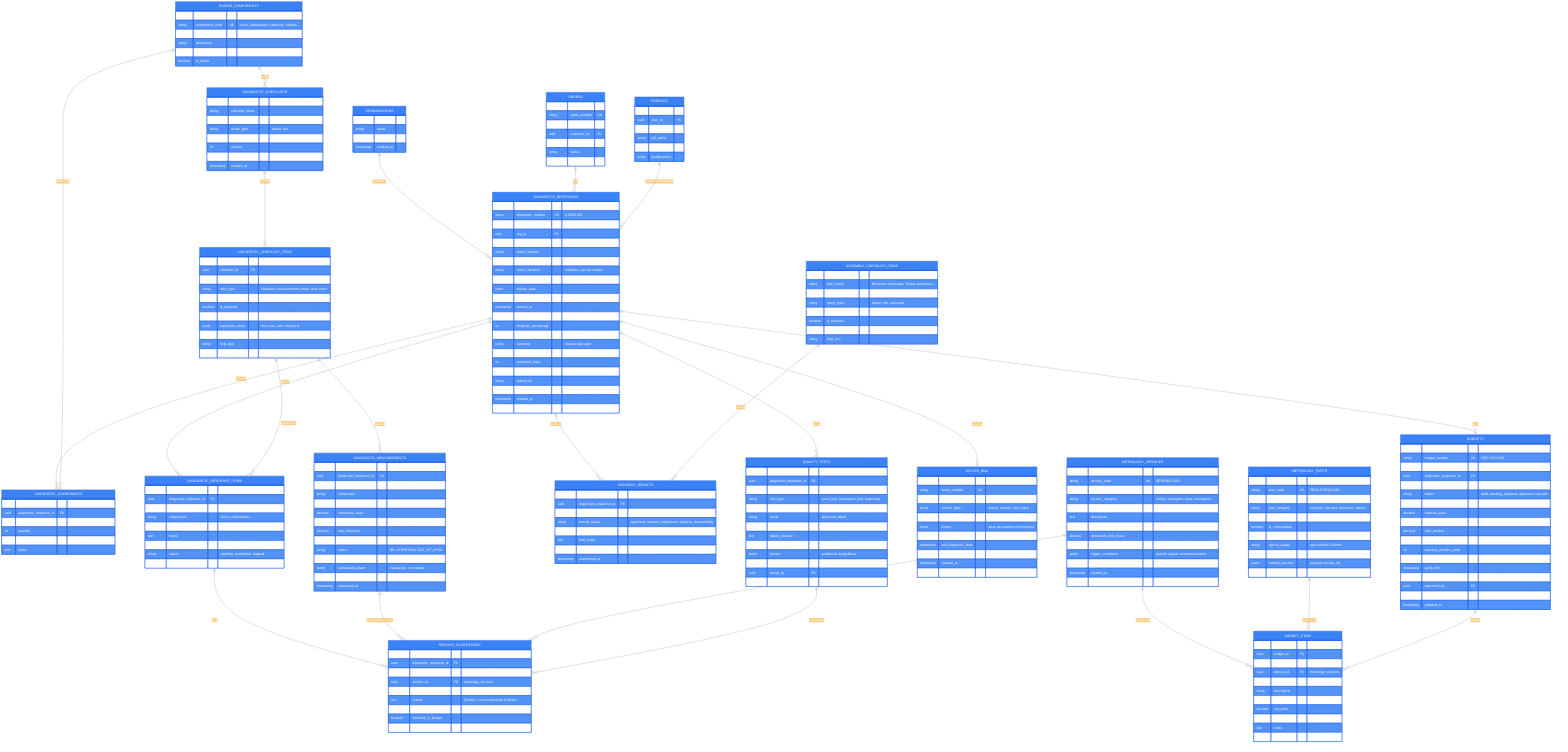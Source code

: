 %%{init: {'theme':'base', 'themeVariables': { 'primaryColor':'#3b82f6','primaryTextColor':'#fff','primaryBorderColor':'#2563eb','lineColor':'#64748b','secondaryColor':'#10b981','tertiaryColor':'#f59e0b'}}}%%

erDiagram
    %% MÓDULO DE DIAGNÓSTICO E METROLOGIA
    
    ORGANIZATIONS ||--o{ DIAGNOSTIC_RESPONSES : "pertence a"
    ORDERS ||--o{ DIAGNOSTIC_RESPONSES : "tem"
    PROFILES ||--o{ DIAGNOSTIC_RESPONSES : "realiza (metrologista)"
    
    DIAGNOSTIC_RESPONSES ||--o{ DIAGNOSTIC_COMPONENTS : "contém"
    DIAGNOSTIC_RESPONSES ||--o{ DIAGNOSTIC_RESPONSE_ITEMS : "possui"
    DIAGNOSTIC_RESPONSES ||--o{ QUALITY_TESTS : "inclui"
    DIAGNOSTIC_RESPONSES ||--o{ ASSEMBLY_RESULTS : "pode ter"
    DIAGNOSTIC_RESPONSES ||--o| BUDGETS : "gera"
    DIAGNOSTIC_RESPONSES ||--o| MOTOR_DNA : "atualiza"
    
    ENGINE_COMPONENTS ||--o{ DIAGNOSTIC_COMPONENTS : "referencia"
    ENGINE_COMPONENTS ||--o{ DIAGNOSTIC_CHECKLISTS : "define"
    
    DIAGNOSTIC_CHECKLISTS ||--o{ DIAGNOSTIC_CHECKLIST_ITEMS : "contém"
    DIAGNOSTIC_CHECKLIST_ITEMS ||--o{ DIAGNOSTIC_RESPONSE_ITEMS : "responde a"
    DIAGNOSTIC_CHECKLIST_ITEMS ||--o{ DIAGNOSTIC_MEASUREMENTS : "registra"
    
    DIAGNOSTIC_RESPONSE_ITEMS ||--o{ SERVICE_SUGGESTIONS : "gera"
    DIAGNOSTIC_MEASUREMENTS ||--o{ SERVICE_SUGGESTIONS : "sugere baseado em"
    
    METROLOGY_SERVICES ||--o{ SERVICE_SUGGESTIONS : "referencia"
    METROLOGY_SERVICES ||--o{ BUDGET_ITEMS : "incluso em"
    
    METROLOGY_PARTS ||--o{ BUDGET_ITEMS : "incluso em"
    
    BUDGETS ||--o{ BUDGET_ITEMS : "contém"
    
    QUALITY_TESTS ||--o{ SERVICE_SUGGESTIONS : "recomenda"
    
    ASSEMBLY_CHECKLIST_ITEMS ||--o{ ASSEMBLY_RESULTS : "verifica"

    %% ======================================
    %% TABELA: ORGANIZATIONS
    %% ======================================
    ORGANIZATIONS {
        uuid id PK
        string name
        jsonb settings
        timestamp created_at
    }

    %% ======================================
    %% TABELA: PROFILES
    %% ======================================
    PROFILES {
        uuid id PK
        uuid user_id FK
        uuid org_id FK
        string full_name
        string role
        jsonb qualifications
    }

    %% ======================================
    %% TABELA: ORDERS
    %% ======================================
    ORDERS {
        uuid id PK
        string order_number UK
        uuid org_id FK
        uuid customer_id FK
        jsonb vehicle_data
        string status
        timestamp created_at
    }

    %% ======================================
    %% TABELA: ENGINE_COMPONENTS
    %% ======================================
    ENGINE_COMPONENTS {
        uuid id PK
        string component_code UK "bloco, virabrequim, cabeçote, volante..."
        string component_name
        string description
        jsonb default_tolerances
        boolean is_active
    }

    %% ======================================
    %% TABELA: DIAGNOSTIC_CHECKLISTS
    %% ======================================
    DIAGNOSTIC_CHECKLISTS {
        uuid id PK
        string checklist_name
        string component_type FK "bloco, virabrequim..."
        string motor_type "diesel, otto"
        string checklist_type "visual, measurement, functional"
        int version
        boolean is_active
        timestamp created_at
    }

    %% ======================================
    %% TABELA: DIAGNOSTIC_CHECKLIST_ITEMS
    %% ======================================
    DIAGNOSTIC_CHECKLIST_ITEMS {
        uuid id PK
        uuid checklist_id FK
        string item_name "Altura do Bloco, Planicidade..."
        string item_type "checkbox, measurement, photo, text, select"
        string item_description
        boolean is_required
        int display_order
        jsonb expected_values "min, max, unit, tolerância"
        jsonb item_options "opções para select/radio"
        string help_text
        jsonb triggers_service "serviço sugerido se condição atendida"
    }

    %% ======================================
    %% TABELA: DIAGNOSTIC_RESPONSES
    %% ======================================
    DIAGNOSTIC_RESPONSES {
        uuid id PK
        string diagnostic_number UK "D-2025-001"
        uuid order_id FK
        uuid org_id FK
        uuid diagnosed_by FK "metrologista"
        string motor_number
        string motor_type "diesel, otto"
        string motor_situation "completo, parcial, avulso"
        string assembly_status "montado, desmontado, parcial"
        jsonb vehicle_data
        string status "in_progress, concluded, cancelled"
        timestamp started_at
        timestamp concluded_at
        int progress_percentage
        string pdf_report_url
        jsonb summary "resumo executivo"
        decimal estimated_cost
        int estimated_days
        text final_observations
        string signed_by
        timestamp signed_at
        timestamp created_at
        timestamp updated_at
    }

    %% ======================================
    %% TABELA: DIAGNOSTIC_COMPONENTS
    %% ======================================
    DIAGNOSTIC_COMPONENTS {
        uuid id PK
        uuid diagnostic_response_id FK
        string component FK "engine_components.code"
        int quantity
        string general_condition "bom, regular, ruim, péssimo"
        text notes
    }

    %% ======================================
    %% TABELA: DIAGNOSTIC_RESPONSE_ITEMS
    %% ======================================
    DIAGNOSTIC_RESPONSE_ITEMS {
        uuid id PK
        uuid diagnostic_response_id FK
        uuid checklist_item_id FK
        string component "bloco, virabrequim..."
        jsonb value "resposta: boolean, string, number, array"
        text notes
        jsonb photos "array de URLs"
        string status "pending, completed, skipped"
        timestamp completed_at
    }

    %% ======================================
    %% TABELA: DIAGNOSTIC_MEASUREMENTS
    %% ======================================
    DIAGNOSTIC_MEASUREMENTS {
        uuid id PK
        uuid diagnostic_response_id FK
        uuid response_item_id FK
        string component
        string measurement_name "Altura Bloco, Diâmetro Cilindro 1..."
        decimal measured_value
        string unit "mm, HRC, bar..."
        decimal min_tolerance
        decimal max_tolerance
        string status "OK, ATTENTION, OUT_OF_SPEC"
        decimal deviation_percentage
        jsonb calculated_values "ovalização, conicidade..."
        text technician_notes
        timestamp measured_at
    }

    %% ======================================
    %% TABELA: QUALITY_TESTS (NOVO)
    %% ======================================
    QUALITY_TESTS {
        uuid id PK
        uuid diagnostic_response_id FK
        string component
        string test_type "crack_test, hydrostatic_test, balancing"
        string test_method "líquido_penetrante, magnético, ultrassom"
        string result "approved, failed"
        jsonb test_data "pressão, duração, desbalanceamento..."
        text failure_location
        text recommended_action "recuperar, substituir, descartar"
        jsonb photos "evidências fotográficas"
        string report_pdf_url "laudo externo"
        uuid tested_by FK
        timestamp tested_at
    }

    %% ======================================
    %% TABELA: ASSEMBLY_CHECKLIST_ITEMS (NOVO)
    %% ======================================
    ASSEMBLY_CHECKLIST_ITEMS {
        uuid id PK
        string item_name "Bronzinas instaladas, Torque parafusos..."
        string item_category "preparation, installation, torque, test"
        string motor_type "diesel, otto, universal"
        int display_order
        boolean is_required
        jsonb acceptance_criteria "valores esperados"
        string help_text
    }

    %% ======================================
    %% TABELA: ASSEMBLY_RESULTS (NOVO)
    %% ======================================
    ASSEMBLY_RESULTS {
        uuid id PK
        uuid diagnostic_response_id FK
        jsonb checklist_results "array de {item_id, checked, value, notes}"
        string overall_status "approved, requires_adjustment, requires_disassembly"
        jsonb photos "motor montado"
        text final_notes
        uuid assembled_by FK "mecânico"
        timestamp assembled_at
    }

    %% ======================================
    %% TABELA: SERVICE_SUGGESTIONS
    %% ======================================
    SERVICE_SUGGESTIONS {
        uuid id PK
        uuid diagnostic_response_id FK
        uuid measurement_id FK
        uuid service_id FK "metrology_services"
        string priority "CRITICAL, RECOMMENDED, OPTIONAL"
        text reason "Cilindro 1 com ovalização 0.08mm..."
        decimal estimated_cost
        boolean included_in_budget
        timestamp suggested_at
    }

    %% ======================================
    %% TABELA: METROLOGY_SERVICES (NOVO)
    %% ======================================
    METROLOGY_SERVICES {
        uuid id PK
        string service_code UK "SERV-BLO-001"
        string service_name "Retificar Cilindros 0.50mm"
        string service_category "retífica, usinagem, teste, montagem..."
        string component_type "bloco, virabrequim, cabeçote, volante..."
        text description
        decimal base_price
        decimal estimated_time_hours
        boolean requires_specialized_equipment
        jsonb trigger_conditions "quando sugerir automaticamente"
        boolean is_active
        timestamp created_at
        timestamp updated_at
    }

    %% ======================================
    %% TABELA: METROLOGY_PARTS (NOVO)
    %% ======================================
    METROLOGY_PARTS {
        uuid id PK
        string part_code UK "PECA-PISTAO-050"
        string part_name "Pistão STD +0.50mm"
        string part_category "vedação, válvulas, bronzinas, diesel..."
        string component_type "bloco, cabeçote, comando..."
        boolean is_consumable
        boolean oem_compatible
        string typical_usage "após retífica 0.50mm"
        string unit_measure "UN, KG, JOGO..."
        jsonb related_services "array de service_ids"
        boolean is_active
    }

    %% ======================================
    %% TABELA: MOTOR_DNA
    %% ======================================
    MOTOR_DNA {
        uuid id PK
        string motor_number UK
        uuid org_id FK
        jsonb vehicle_data "marca, modelo, ano, placa"
        jsonb manufacturing_data "fabricante, ano fabricação"
        jsonb history "array de eventos cronológicos"
        int total_diagnostics
        timestamp last_diagnostic_date
        decimal total_invested
        timestamp created_at
        timestamp updated_at
    }

    %% ======================================
    %% TABELA: BUDGETS
    %% ======================================
    BUDGETS {
        uuid id PK
        string budget_number UK "ORC-2025-089"
        uuid order_id FK
        uuid diagnostic_response_id FK
        uuid org_id FK
        string status "draft, pending_approval, approved, rejected"
        decimal subtotal_services
        decimal subtotal_parts
        decimal discount_amount
        decimal total_amount
        int warranty_months_services
        int warranty_months_parts
        uuid created_by FK
        timestamp valid_until
        timestamp approved_at
        uuid approved_by FK
        timestamp created_at
        timestamp updated_at
    }

    %% ======================================
    %% TABELA: BUDGET_ITEMS
    %% ======================================
    BUDGET_ITEMS {
        uuid id PK
        uuid budget_id FK
        string item_type "service, part"
        uuid service_id FK "metrology_services"
        uuid part_id FK "metrology_parts"
        string description
        decimal quantity
        decimal unit_price
        decimal total_price
        text notes
        int display_order
    }